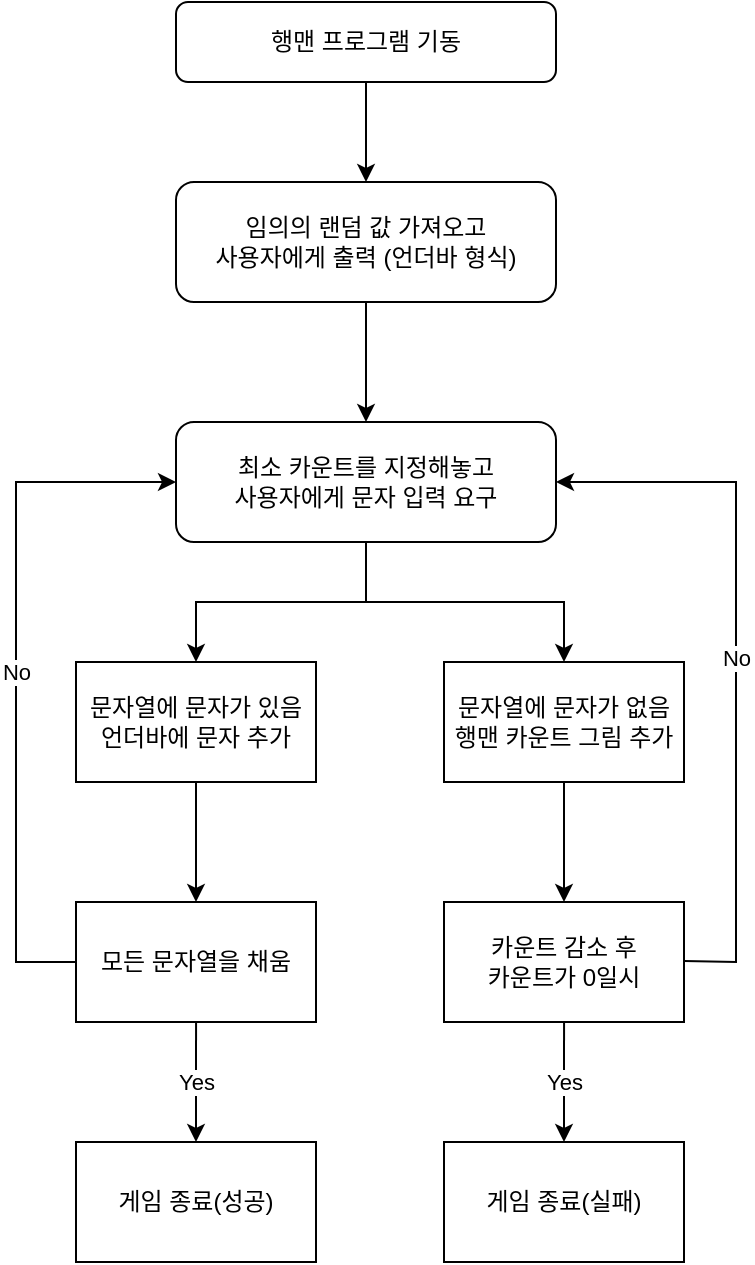<mxfile version="22.1.4" type="device">
  <diagram id="C5RBs43oDa-KdzZeNtuy" name="Page-1">
    <mxGraphModel dx="792" dy="1104" grid="1" gridSize="10" guides="1" tooltips="1" connect="1" arrows="1" fold="1" page="1" pageScale="1" pageWidth="827" pageHeight="1169" math="0" shadow="0">
      <root>
        <mxCell id="WIyWlLk6GJQsqaUBKTNV-0" />
        <mxCell id="WIyWlLk6GJQsqaUBKTNV-1" parent="WIyWlLk6GJQsqaUBKTNV-0" />
        <mxCell id="rKDQyNeDcb0LPpNlD-io-2" style="edgeStyle=orthogonalEdgeStyle;rounded=0;orthogonalLoop=1;jettySize=auto;html=1;exitX=0.5;exitY=1;exitDx=0;exitDy=0;entryX=0.5;entryY=0;entryDx=0;entryDy=0;" edge="1" parent="WIyWlLk6GJQsqaUBKTNV-1" source="WIyWlLk6GJQsqaUBKTNV-3" target="rKDQyNeDcb0LPpNlD-io-0">
          <mxGeometry relative="1" as="geometry" />
        </mxCell>
        <mxCell id="WIyWlLk6GJQsqaUBKTNV-3" value="행맨 프로그램 기동" style="rounded=1;whiteSpace=wrap;html=1;fontSize=12;glass=0;strokeWidth=1;shadow=0;" parent="WIyWlLk6GJQsqaUBKTNV-1" vertex="1">
          <mxGeometry x="160" y="80" width="190" height="40" as="geometry" />
        </mxCell>
        <mxCell id="rKDQyNeDcb0LPpNlD-io-4" style="edgeStyle=orthogonalEdgeStyle;rounded=0;orthogonalLoop=1;jettySize=auto;html=1;exitX=0.5;exitY=1;exitDx=0;exitDy=0;" edge="1" parent="WIyWlLk6GJQsqaUBKTNV-1" source="rKDQyNeDcb0LPpNlD-io-0">
          <mxGeometry relative="1" as="geometry">
            <mxPoint x="255" y="290" as="targetPoint" />
          </mxGeometry>
        </mxCell>
        <mxCell id="rKDQyNeDcb0LPpNlD-io-0" value="임의의 랜덤 값 가져오고&lt;br&gt;사용자에게 출력 (언더바 형식)" style="rounded=1;whiteSpace=wrap;html=1;" vertex="1" parent="WIyWlLk6GJQsqaUBKTNV-1">
          <mxGeometry x="160" y="170" width="190" height="60" as="geometry" />
        </mxCell>
        <mxCell id="rKDQyNeDcb0LPpNlD-io-10" style="edgeStyle=orthogonalEdgeStyle;rounded=0;orthogonalLoop=1;jettySize=auto;html=1;exitX=0.5;exitY=1;exitDx=0;exitDy=0;entryX=0.5;entryY=0;entryDx=0;entryDy=0;" edge="1" parent="WIyWlLk6GJQsqaUBKTNV-1" source="rKDQyNeDcb0LPpNlD-io-5" target="rKDQyNeDcb0LPpNlD-io-7">
          <mxGeometry relative="1" as="geometry" />
        </mxCell>
        <mxCell id="rKDQyNeDcb0LPpNlD-io-12" style="edgeStyle=orthogonalEdgeStyle;rounded=0;orthogonalLoop=1;jettySize=auto;html=1;exitX=0.5;exitY=1;exitDx=0;exitDy=0;" edge="1" parent="WIyWlLk6GJQsqaUBKTNV-1" source="rKDQyNeDcb0LPpNlD-io-5" target="rKDQyNeDcb0LPpNlD-io-8">
          <mxGeometry relative="1" as="geometry" />
        </mxCell>
        <mxCell id="rKDQyNeDcb0LPpNlD-io-5" value="최소 카운트를 지정해놓고&lt;br&gt;사용자에게 문자 입력 요구" style="rounded=1;whiteSpace=wrap;html=1;" vertex="1" parent="WIyWlLk6GJQsqaUBKTNV-1">
          <mxGeometry x="160" y="290" width="190" height="60" as="geometry" />
        </mxCell>
        <mxCell id="rKDQyNeDcb0LPpNlD-io-14" style="edgeStyle=orthogonalEdgeStyle;rounded=0;orthogonalLoop=1;jettySize=auto;html=1;exitX=0.5;exitY=1;exitDx=0;exitDy=0;" edge="1" parent="WIyWlLk6GJQsqaUBKTNV-1" source="rKDQyNeDcb0LPpNlD-io-7">
          <mxGeometry relative="1" as="geometry">
            <mxPoint x="170" y="530" as="targetPoint" />
          </mxGeometry>
        </mxCell>
        <mxCell id="rKDQyNeDcb0LPpNlD-io-7" value="문자열에 문자가 있음&lt;br&gt;언더바에 문자 추가" style="rounded=0;whiteSpace=wrap;html=1;" vertex="1" parent="WIyWlLk6GJQsqaUBKTNV-1">
          <mxGeometry x="110" y="410" width="120" height="60" as="geometry" />
        </mxCell>
        <mxCell id="rKDQyNeDcb0LPpNlD-io-29" style="edgeStyle=orthogonalEdgeStyle;rounded=0;orthogonalLoop=1;jettySize=auto;html=1;exitX=0.5;exitY=1;exitDx=0;exitDy=0;entryX=0.5;entryY=0;entryDx=0;entryDy=0;" edge="1" parent="WIyWlLk6GJQsqaUBKTNV-1" source="rKDQyNeDcb0LPpNlD-io-8" target="rKDQyNeDcb0LPpNlD-io-17">
          <mxGeometry relative="1" as="geometry" />
        </mxCell>
        <mxCell id="rKDQyNeDcb0LPpNlD-io-8" value="문자열에 문자가 없음&lt;br&gt;행맨 카운트 그림 추가" style="rounded=0;whiteSpace=wrap;html=1;" vertex="1" parent="WIyWlLk6GJQsqaUBKTNV-1">
          <mxGeometry x="294" y="410" width="120" height="60" as="geometry" />
        </mxCell>
        <mxCell id="rKDQyNeDcb0LPpNlD-io-15" value="모든 문자열을 채움" style="rounded=0;whiteSpace=wrap;html=1;" vertex="1" parent="WIyWlLk6GJQsqaUBKTNV-1">
          <mxGeometry x="110" y="530" width="120" height="60" as="geometry" />
        </mxCell>
        <mxCell id="rKDQyNeDcb0LPpNlD-io-17" value="카운트 감소 후&lt;br&gt;카운트가 0일시" style="rounded=0;whiteSpace=wrap;html=1;" vertex="1" parent="WIyWlLk6GJQsqaUBKTNV-1">
          <mxGeometry x="294" y="530" width="120" height="60" as="geometry" />
        </mxCell>
        <mxCell id="rKDQyNeDcb0LPpNlD-io-18" value="" style="endArrow=classic;html=1;rounded=0;entryX=1;entryY=0.5;entryDx=0;entryDy=0;" edge="1" parent="WIyWlLk6GJQsqaUBKTNV-1" target="rKDQyNeDcb0LPpNlD-io-5">
          <mxGeometry relative="1" as="geometry">
            <mxPoint x="414" y="559.5" as="sourcePoint" />
            <mxPoint x="480" y="560" as="targetPoint" />
            <Array as="points">
              <mxPoint x="440" y="560" />
              <mxPoint x="440" y="320" />
            </Array>
          </mxGeometry>
        </mxCell>
        <mxCell id="rKDQyNeDcb0LPpNlD-io-19" value="No" style="edgeLabel;resizable=0;html=1;align=center;verticalAlign=middle;" connectable="0" vertex="1" parent="rKDQyNeDcb0LPpNlD-io-18">
          <mxGeometry relative="1" as="geometry" />
        </mxCell>
        <mxCell id="rKDQyNeDcb0LPpNlD-io-33" value="게임 종료(성공)" style="rounded=0;whiteSpace=wrap;html=1;" vertex="1" parent="WIyWlLk6GJQsqaUBKTNV-1">
          <mxGeometry x="110" y="650" width="120" height="60" as="geometry" />
        </mxCell>
        <mxCell id="rKDQyNeDcb0LPpNlD-io-41" value="" style="endArrow=classic;html=1;rounded=0;exitX=0.442;exitY=1.05;exitDx=0;exitDy=0;exitPerimeter=0;" edge="1" parent="WIyWlLk6GJQsqaUBKTNV-1">
          <mxGeometry relative="1" as="geometry">
            <mxPoint x="170.02" y="590" as="sourcePoint" />
            <mxPoint x="170" y="650" as="targetPoint" />
          </mxGeometry>
        </mxCell>
        <mxCell id="rKDQyNeDcb0LPpNlD-io-42" value="Yes" style="edgeLabel;resizable=0;html=1;align=center;verticalAlign=middle;" connectable="0" vertex="1" parent="rKDQyNeDcb0LPpNlD-io-41">
          <mxGeometry relative="1" as="geometry" />
        </mxCell>
        <mxCell id="rKDQyNeDcb0LPpNlD-io-44" value="" style="endArrow=classic;html=1;rounded=0;exitX=0;exitY=0.5;exitDx=0;exitDy=0;entryX=0;entryY=0.5;entryDx=0;entryDy=0;" edge="1" parent="WIyWlLk6GJQsqaUBKTNV-1" source="rKDQyNeDcb0LPpNlD-io-15" target="rKDQyNeDcb0LPpNlD-io-5">
          <mxGeometry relative="1" as="geometry">
            <mxPoint x="70" y="510" as="sourcePoint" />
            <mxPoint x="170" y="510" as="targetPoint" />
            <Array as="points">
              <mxPoint x="80" y="560" />
              <mxPoint x="80" y="320" />
            </Array>
          </mxGeometry>
        </mxCell>
        <mxCell id="rKDQyNeDcb0LPpNlD-io-45" value="No" style="edgeLabel;resizable=0;html=1;align=center;verticalAlign=middle;" connectable="0" vertex="1" parent="rKDQyNeDcb0LPpNlD-io-44">
          <mxGeometry relative="1" as="geometry" />
        </mxCell>
        <mxCell id="rKDQyNeDcb0LPpNlD-io-46" value="게임 종료(실패)" style="rounded=0;whiteSpace=wrap;html=1;" vertex="1" parent="WIyWlLk6GJQsqaUBKTNV-1">
          <mxGeometry x="294" y="650" width="120" height="60" as="geometry" />
        </mxCell>
        <mxCell id="rKDQyNeDcb0LPpNlD-io-47" value="" style="endArrow=classic;html=1;rounded=0;exitX=0.442;exitY=1.05;exitDx=0;exitDy=0;exitPerimeter=0;" edge="1" parent="WIyWlLk6GJQsqaUBKTNV-1">
          <mxGeometry relative="1" as="geometry">
            <mxPoint x="354.02" y="590" as="sourcePoint" />
            <mxPoint x="354" y="650" as="targetPoint" />
          </mxGeometry>
        </mxCell>
        <mxCell id="rKDQyNeDcb0LPpNlD-io-48" value="Yes" style="edgeLabel;resizable=0;html=1;align=center;verticalAlign=middle;" connectable="0" vertex="1" parent="rKDQyNeDcb0LPpNlD-io-47">
          <mxGeometry relative="1" as="geometry" />
        </mxCell>
      </root>
    </mxGraphModel>
  </diagram>
</mxfile>
